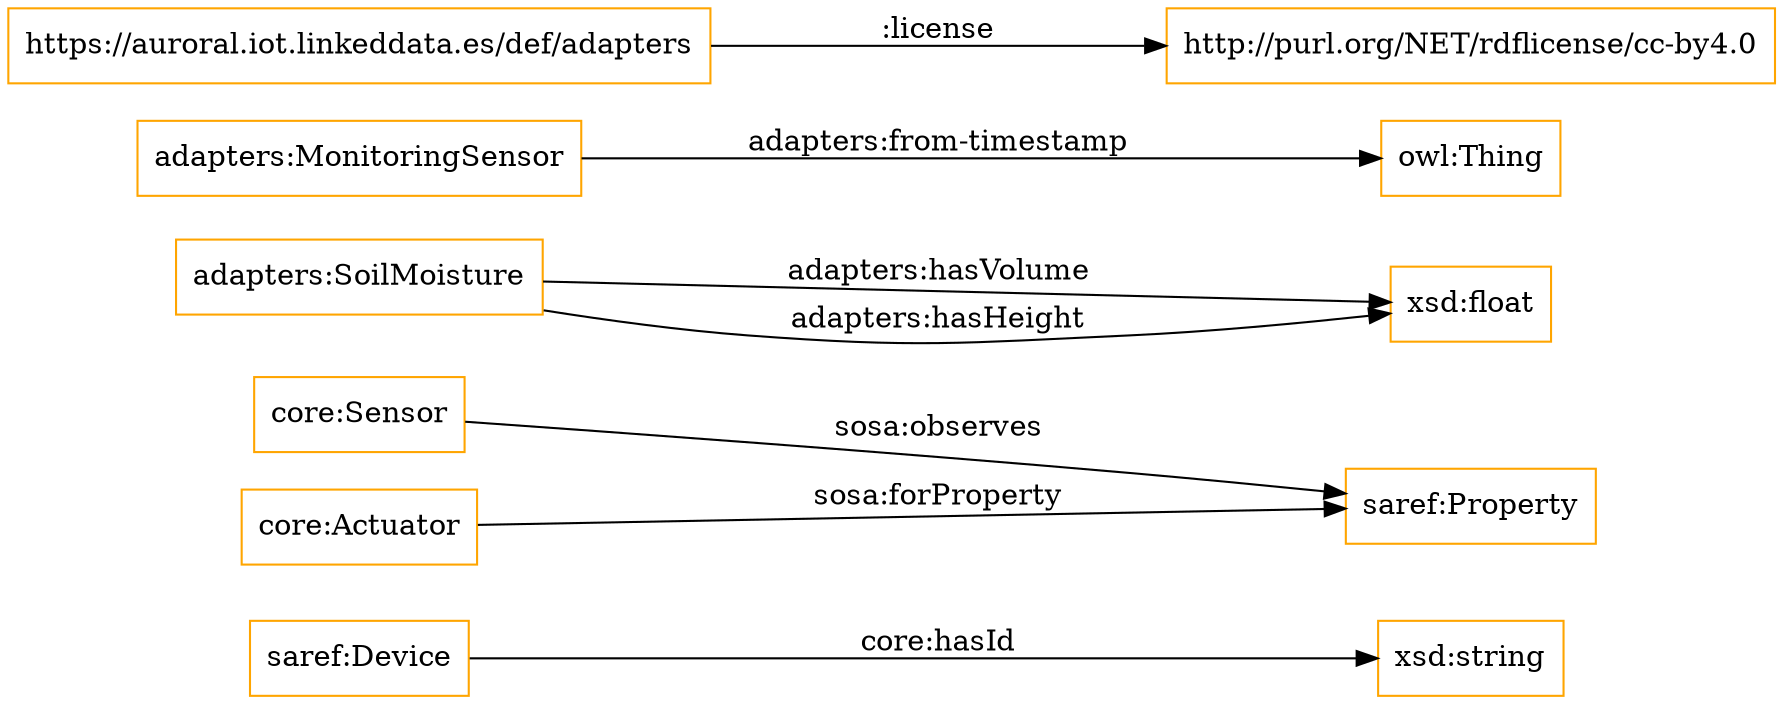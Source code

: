 digraph ar2dtool_diagram { 
rankdir=LR;
size="1501"
node [shape = rectangle, color="orange"]; "saref:Device" "core:Sensor" "core:Actuator" "adapters:SoilMoisture" "saref:Property" "adapters:MonitoringSensor" ; /*classes style*/
	"https://auroral.iot.linkeddata.es/def/adapters" -> "http://purl.org/NET/rdflicense/cc-by4.0" [ label = ":license" ];
	"saref:Device" -> "xsd:string" [ label = "core:hasId" ];
	"core:Actuator" -> "saref:Property" [ label = "sosa:forProperty" ];
	"adapters:SoilMoisture" -> "xsd:float" [ label = "adapters:hasVolume" ];
	"core:Sensor" -> "saref:Property" [ label = "sosa:observes" ];
	"adapters:MonitoringSensor" -> "owl:Thing" [ label = "adapters:from-timestamp" ];
	"adapters:SoilMoisture" -> "xsd:float" [ label = "adapters:hasHeight" ];

}
